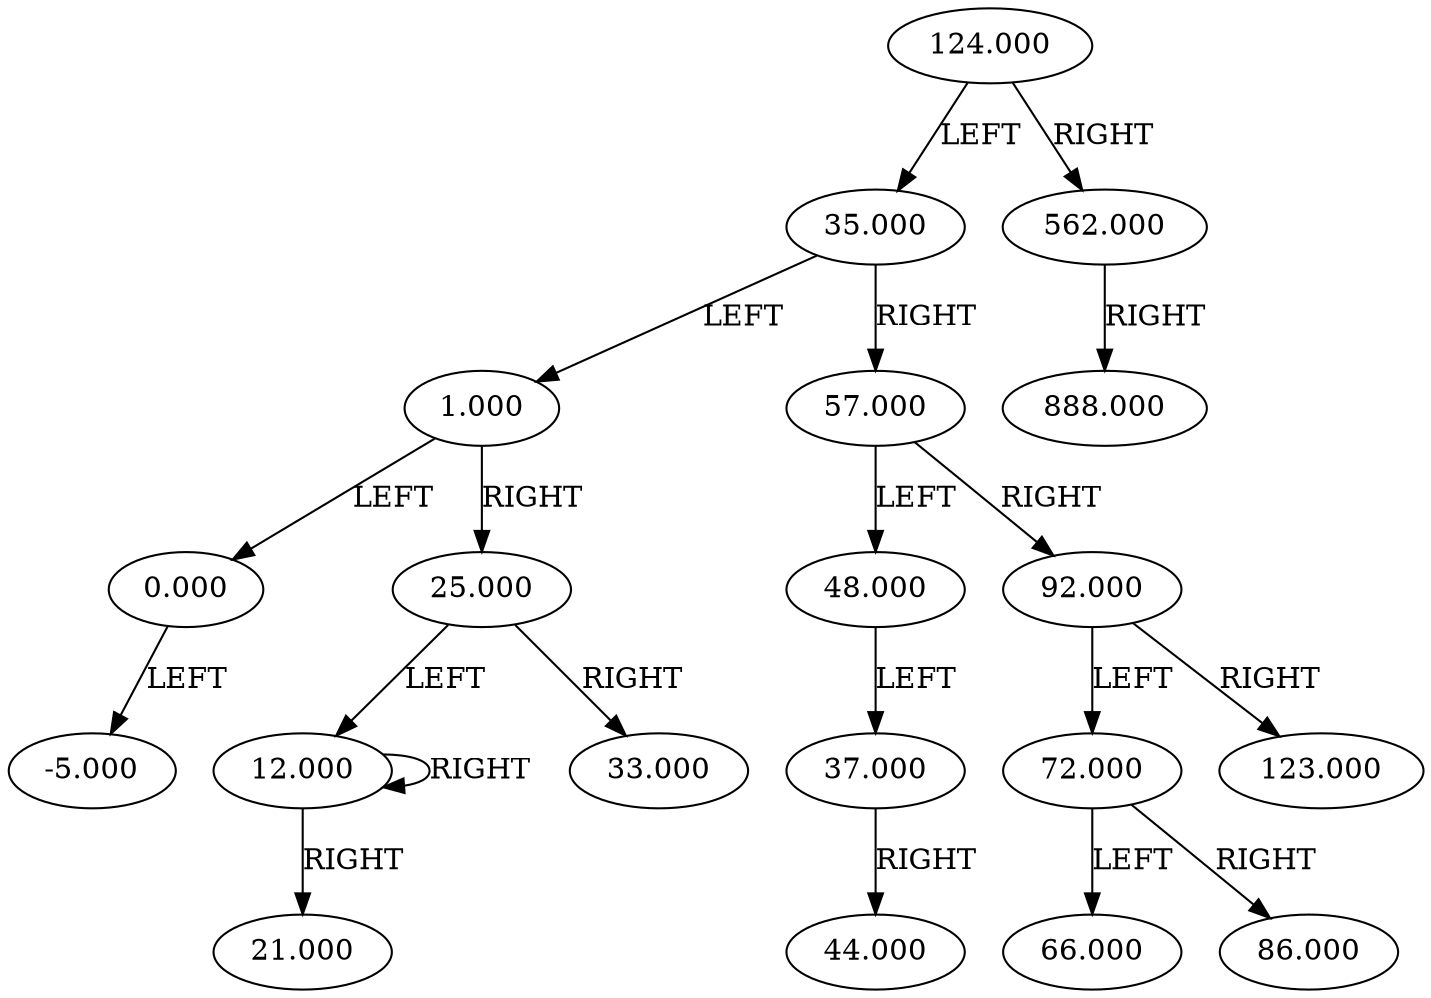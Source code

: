 digraph G {
0.000 -> -5.000 [label = "LEFT"];
1.000 -> 0.000 [label = "LEFT"];
1.000 -> 25.000 [label = "RIGHT"];
12.000 -> 12.000 [label = "RIGHT"];
12.000 -> 21.000 [label = "RIGHT"];
25.000 -> 12.000 [label = "LEFT"];
25.000 -> 33.000 [label = "RIGHT"];
35.000 -> 1.000 [label = "LEFT"];
35.000 -> 57.000 [label = "RIGHT"];
37.000 -> 44.000 [label = "RIGHT"];
48.000 -> 37.000 [label = "LEFT"];
57.000 -> 48.000 [label = "LEFT"];
57.000 -> 92.000 [label = "RIGHT"];
72.000 -> 66.000 [label = "LEFT"];
72.000 -> 86.000 [label = "RIGHT"];
92.000 -> 72.000 [label = "LEFT"];
92.000 -> 123.000 [label = "RIGHT"];
124.000 -> 35.000 [label = "LEFT"];
124.000 -> 562.000 [label = "RIGHT"];
562.000 -> 888.000 [label = "RIGHT"];
}
